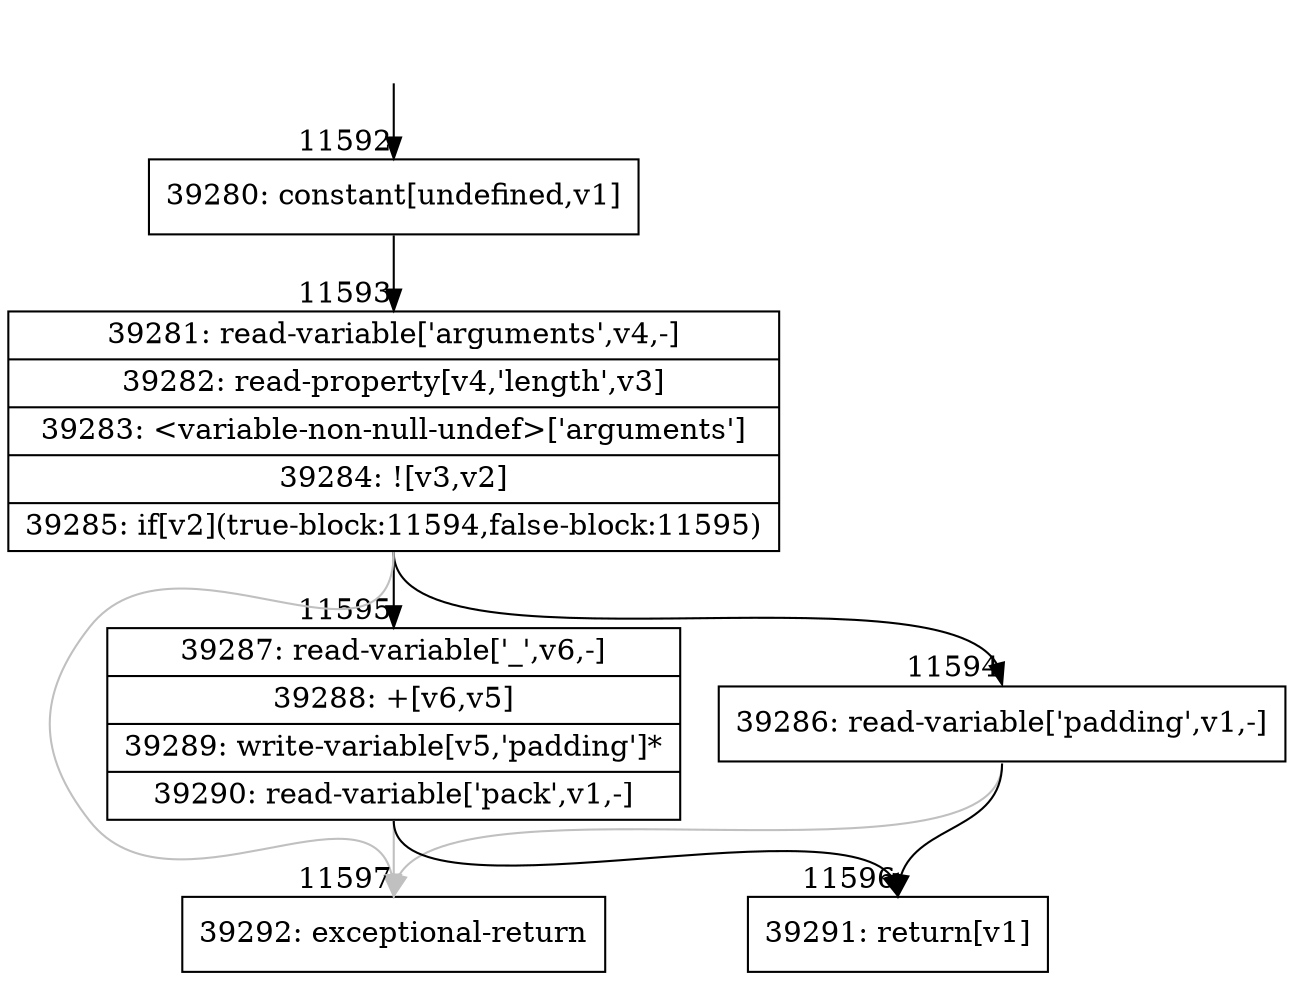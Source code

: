 digraph {
rankdir="TD"
BB_entry1072[shape=none,label=""];
BB_entry1072 -> BB11592 [tailport=s, headport=n, headlabel="    11592"]
BB11592 [shape=record label="{39280: constant[undefined,v1]}" ] 
BB11592 -> BB11593 [tailport=s, headport=n, headlabel="      11593"]
BB11593 [shape=record label="{39281: read-variable['arguments',v4,-]|39282: read-property[v4,'length',v3]|39283: \<variable-non-null-undef\>['arguments']|39284: ![v3,v2]|39285: if[v2](true-block:11594,false-block:11595)}" ] 
BB11593 -> BB11594 [tailport=s, headport=n, headlabel="      11594"]
BB11593 -> BB11595 [tailport=s, headport=n, headlabel="      11595"]
BB11593 -> BB11597 [tailport=s, headport=n, color=gray, headlabel="      11597"]
BB11594 [shape=record label="{39286: read-variable['padding',v1,-]}" ] 
BB11594 -> BB11596 [tailport=s, headport=n, headlabel="      11596"]
BB11594 -> BB11597 [tailport=s, headport=n, color=gray]
BB11595 [shape=record label="{39287: read-variable['_',v6,-]|39288: +[v6,v5]|39289: write-variable[v5,'padding']*|39290: read-variable['pack',v1,-]}" ] 
BB11595 -> BB11596 [tailport=s, headport=n]
BB11595 -> BB11597 [tailport=s, headport=n, color=gray]
BB11596 [shape=record label="{39291: return[v1]}" ] 
BB11597 [shape=record label="{39292: exceptional-return}" ] 
//#$~ 6898
}
